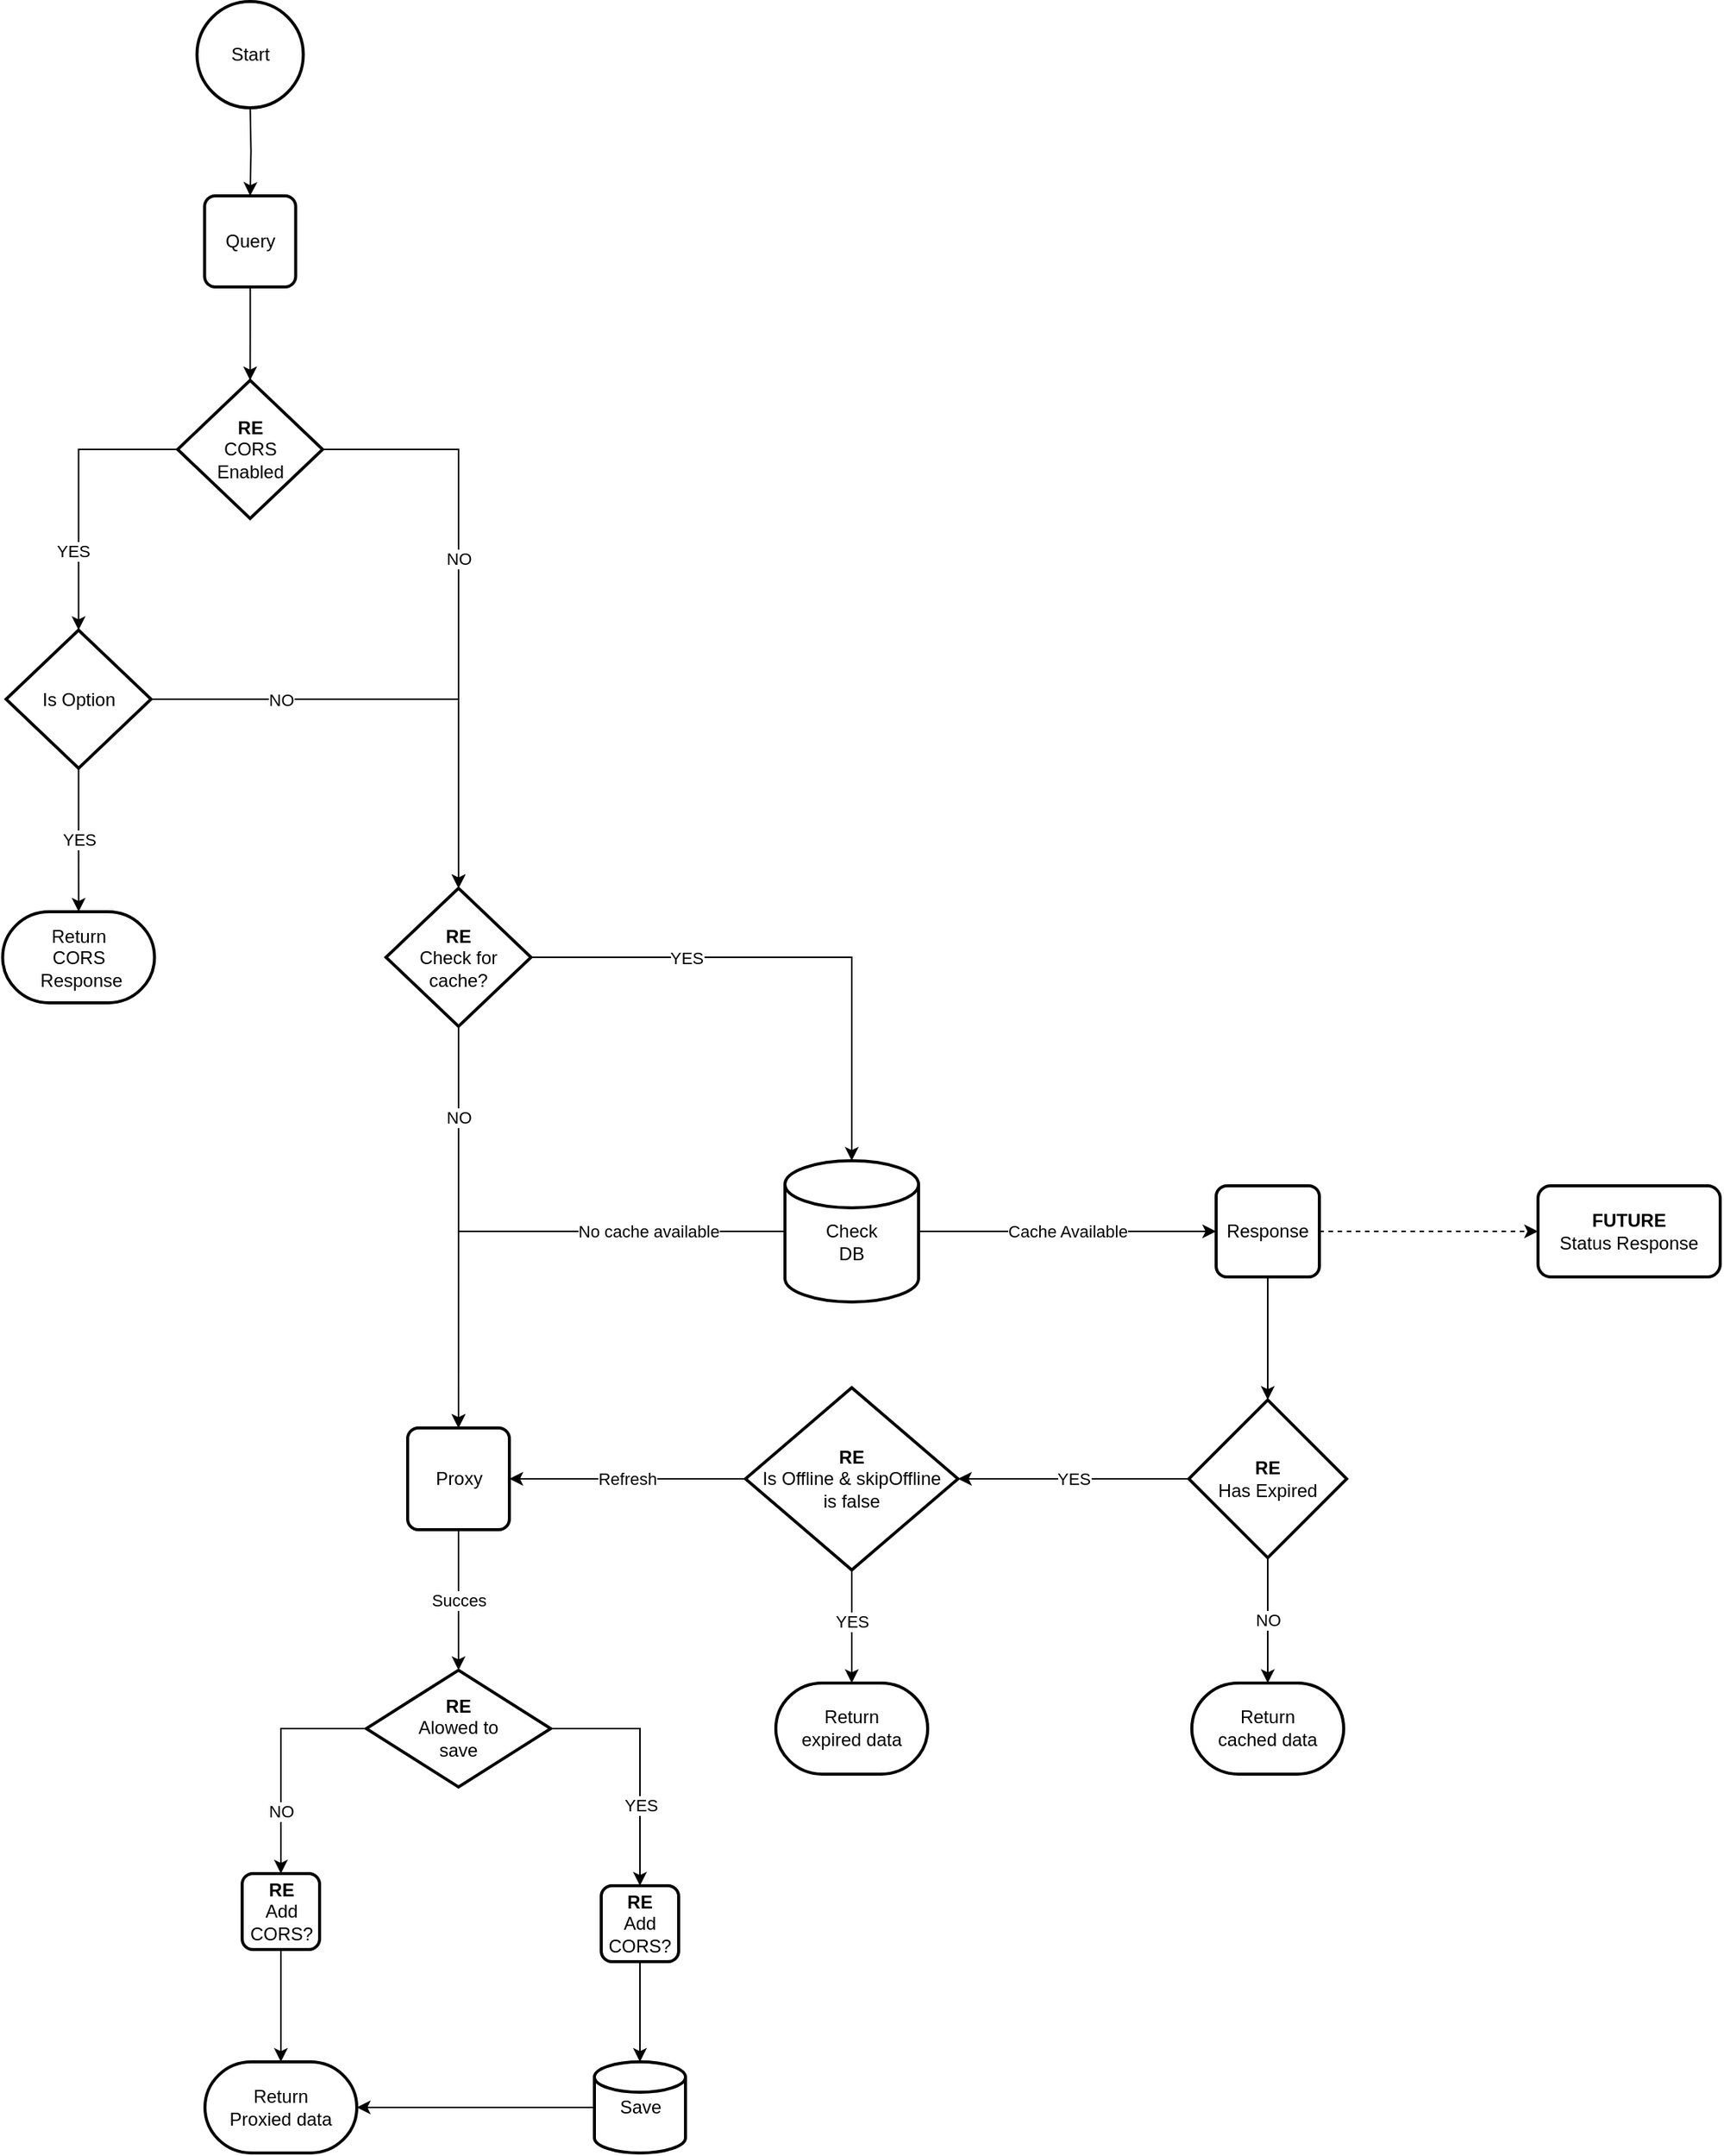 <mxfile version="13.9.2" type="device"><diagram id="1i_RMGBzlBQ8hYiU2TvA" name="Page-1"><mxGraphModel dx="1826" dy="1689" grid="0" gridSize="10" guides="1" tooltips="1" connect="1" arrows="1" fold="1" page="0" pageScale="1" pageWidth="827" pageHeight="1169" math="0" shadow="0"><root><mxCell id="0"/><mxCell id="1" parent="0"/><mxCell id="BQqs-tZpnuXwx3Nf0wGq-3" value="" style="edgeStyle=orthogonalEdgeStyle;rounded=0;orthogonalLoop=1;jettySize=auto;html=1;entryX=0.5;entryY=0;entryDx=0;entryDy=0;" parent="1" target="BQqs-tZpnuXwx3Nf0wGq-4" edge="1"><mxGeometry relative="1" as="geometry"><mxPoint x="-14.25" y="-412" as="sourcePoint"/><mxPoint x="-13.25" y="-2" as="targetPoint"/></mxGeometry></mxCell><mxCell id="BQqs-tZpnuXwx3Nf0wGq-1" value="&lt;div&gt;Start&lt;/div&gt;" style="strokeWidth=2;html=1;shape=mxgraph.flowchart.start_2;whiteSpace=wrap;" parent="1" vertex="1"><mxGeometry x="-49.25" y="-480" width="70" height="70" as="geometry"/></mxCell><mxCell id="BQqs-tZpnuXwx3Nf0wGq-7" value="NO" style="edgeStyle=orthogonalEdgeStyle;rounded=0;orthogonalLoop=1;jettySize=auto;html=1;" parent="1" source="BQqs-tZpnuXwx3Nf0wGq-66" target="BQqs-tZpnuXwx3Nf0wGq-6" edge="1"><mxGeometry x="0.001" y="-72" relative="1" as="geometry"><mxPoint x="123" y="186" as="sourcePoint"/><mxPoint x="72" y="-72" as="offset"/></mxGeometry></mxCell><mxCell id="BQqs-tZpnuXwx3Nf0wGq-4" value="&lt;div&gt;Query&lt;/div&gt;" style="rounded=1;whiteSpace=wrap;html=1;absoluteArcSize=1;arcSize=14;strokeWidth=2;" parent="1" vertex="1"><mxGeometry x="-44.25" y="-352" width="60" height="60" as="geometry"/></mxCell><mxCell id="BQqs-tZpnuXwx3Nf0wGq-47" value="Succes" style="edgeStyle=orthogonalEdgeStyle;rounded=0;orthogonalLoop=1;jettySize=auto;html=1;entryX=0.5;entryY=0;entryDx=0;entryDy=0;" parent="1" source="BQqs-tZpnuXwx3Nf0wGq-6" target="BQqs-tZpnuXwx3Nf0wGq-48" edge="1"><mxGeometry relative="1" as="geometry"><mxPoint x="123" y="580" as="targetPoint"/></mxGeometry></mxCell><mxCell id="BQqs-tZpnuXwx3Nf0wGq-6" value="Proxy" style="rounded=1;whiteSpace=wrap;html=1;absoluteArcSize=1;arcSize=14;strokeWidth=2;" parent="1" vertex="1"><mxGeometry x="89.5" y="459.5" width="67" height="67" as="geometry"/></mxCell><mxCell id="BQqs-tZpnuXwx3Nf0wGq-33" style="edgeStyle=orthogonalEdgeStyle;rounded=0;orthogonalLoop=1;jettySize=auto;html=1;entryX=1;entryY=0.5;entryDx=0;entryDy=0;entryPerimeter=0;" parent="1" source="BQqs-tZpnuXwx3Nf0wGq-8" target="BQqs-tZpnuXwx3Nf0wGq-31" edge="1"><mxGeometry relative="1" as="geometry"><Array as="points"><mxPoint x="173" y="907"/><mxPoint x="173" y="907"/></Array></mxGeometry></mxCell><mxCell id="BQqs-tZpnuXwx3Nf0wGq-8" value="Save" style="strokeWidth=2;html=1;shape=mxgraph.flowchart.database;whiteSpace=wrap;" parent="1" vertex="1"><mxGeometry x="212.5" y="877" width="60" height="60" as="geometry"/></mxCell><mxCell id="BQqs-tZpnuXwx3Nf0wGq-16" value="" style="edgeStyle=orthogonalEdgeStyle;rounded=0;orthogonalLoop=1;jettySize=auto;html=1;" parent="1" source="BQqs-tZpnuXwx3Nf0wGq-13" target="BQqs-tZpnuXwx3Nf0wGq-15" edge="1"><mxGeometry relative="1" as="geometry"/></mxCell><mxCell id="BQqs-tZpnuXwx3Nf0wGq-63" value="" style="edgeStyle=orthogonalEdgeStyle;rounded=0;orthogonalLoop=1;jettySize=auto;html=1;dashed=1;" parent="1" source="BQqs-tZpnuXwx3Nf0wGq-13" target="BQqs-tZpnuXwx3Nf0wGq-62" edge="1"><mxGeometry relative="1" as="geometry"/></mxCell><mxCell id="BQqs-tZpnuXwx3Nf0wGq-13" value="Response" style="rounded=1;whiteSpace=wrap;html=1;absoluteArcSize=1;arcSize=14;strokeWidth=2;" parent="1" vertex="1"><mxGeometry x="622" y="300" width="68" height="60" as="geometry"/></mxCell><mxCell id="BQqs-tZpnuXwx3Nf0wGq-21" value="YES" style="edgeStyle=orthogonalEdgeStyle;rounded=0;orthogonalLoop=1;jettySize=auto;html=1;entryX=0.5;entryY=0;entryDx=0;entryDy=0;entryPerimeter=0;" parent="1" source="BQqs-tZpnuXwx3Nf0wGq-58" target="BQqs-tZpnuXwx3Nf0wGq-30" edge="1"><mxGeometry x="-0.081" relative="1" as="geometry"><mxPoint x="660.5" y="613" as="targetPoint"/><mxPoint as="offset"/></mxGeometry></mxCell><mxCell id="BQqs-tZpnuXwx3Nf0wGq-41" value="NO" style="edgeStyle=orthogonalEdgeStyle;rounded=0;orthogonalLoop=1;jettySize=auto;html=1;" parent="1" source="BQqs-tZpnuXwx3Nf0wGq-15" target="BQqs-tZpnuXwx3Nf0wGq-35" edge="1"><mxGeometry relative="1" as="geometry"/></mxCell><mxCell id="BQqs-tZpnuXwx3Nf0wGq-60" value="YES" style="edgeStyle=orthogonalEdgeStyle;rounded=0;orthogonalLoop=1;jettySize=auto;html=1;" parent="1" source="BQqs-tZpnuXwx3Nf0wGq-15" target="BQqs-tZpnuXwx3Nf0wGq-58" edge="1"><mxGeometry relative="1" as="geometry"/></mxCell><mxCell id="BQqs-tZpnuXwx3Nf0wGq-15" value="&lt;b&gt;RE&lt;/b&gt;&lt;br&gt;Has Expired" style="rhombus;whiteSpace=wrap;html=1;rounded=1;strokeWidth=2;arcSize=0;" parent="1" vertex="1"><mxGeometry x="604" y="441" width="104" height="104" as="geometry"/></mxCell><mxCell id="BQqs-tZpnuXwx3Nf0wGq-34" value="Cache Available" style="edgeStyle=orthogonalEdgeStyle;rounded=0;orthogonalLoop=1;jettySize=auto;html=1;entryX=0;entryY=0.5;entryDx=0;entryDy=0;exitX=1;exitY=0.5;exitDx=0;exitDy=0;exitPerimeter=0;" parent="1" source="BQqs-tZpnuXwx3Nf0wGq-51" target="BQqs-tZpnuXwx3Nf0wGq-13" edge="1"><mxGeometry relative="1" as="geometry"><mxPoint x="421" y="330" as="sourcePoint"/></mxGeometry></mxCell><mxCell id="BQqs-tZpnuXwx3Nf0wGq-38" style="edgeStyle=orthogonalEdgeStyle;rounded=0;orthogonalLoop=1;jettySize=auto;html=1;exitX=0;exitY=0.5;exitDx=0;exitDy=0;exitPerimeter=0;" parent="1" source="BQqs-tZpnuXwx3Nf0wGq-51" target="BQqs-tZpnuXwx3Nf0wGq-6" edge="1"><mxGeometry relative="1" as="geometry"><mxPoint x="341" y="330" as="sourcePoint"/></mxGeometry></mxCell><mxCell id="BQqs-tZpnuXwx3Nf0wGq-39" value="No cache available" style="edgeLabel;html=1;align=center;verticalAlign=middle;resizable=0;points=[];" parent="BQqs-tZpnuXwx3Nf0wGq-38" vertex="1" connectable="0"><mxGeometry x="-0.475" y="4" relative="1" as="geometry"><mxPoint y="-4" as="offset"/></mxGeometry></mxCell><mxCell id="BQqs-tZpnuXwx3Nf0wGq-25" value="YES" style="edgeStyle=orthogonalEdgeStyle;rounded=0;orthogonalLoop=1;jettySize=auto;html=1;entryX=0.5;entryY=0;entryDx=0;entryDy=0;entryPerimeter=0;exitX=1;exitY=0.5;exitDx=0;exitDy=0;" parent="1" source="BQqs-tZpnuXwx3Nf0wGq-66" target="BQqs-tZpnuXwx3Nf0wGq-51" edge="1"><mxGeometry x="-0.408" relative="1" as="geometry"><mxPoint x="140" y="230" as="sourcePoint"/><mxPoint x="381" y="290" as="targetPoint"/><mxPoint as="offset"/></mxGeometry></mxCell><mxCell id="BQqs-tZpnuXwx3Nf0wGq-27" value="&lt;div&gt;Return&lt;br&gt;CORS&lt;/div&gt;&amp;nbsp;Response" style="strokeWidth=2;html=1;shape=mxgraph.flowchart.terminator;whiteSpace=wrap;" parent="1" vertex="1"><mxGeometry x="-177.25" y="119.5" width="100" height="60" as="geometry"/></mxCell><mxCell id="BQqs-tZpnuXwx3Nf0wGq-30" value="&lt;div&gt;Return&lt;/div&gt;&lt;div&gt; expired data&lt;br&gt;&lt;/div&gt;" style="strokeWidth=2;html=1;shape=mxgraph.flowchart.terminator;whiteSpace=wrap;" parent="1" vertex="1"><mxGeometry x="332" y="627.49" width="100" height="60" as="geometry"/></mxCell><mxCell id="BQqs-tZpnuXwx3Nf0wGq-31" value="&lt;div&gt;Return &lt;br&gt;&lt;/div&gt;&lt;div&gt;Proxied data&lt;/div&gt;" style="strokeWidth=2;html=1;shape=mxgraph.flowchart.terminator;whiteSpace=wrap;" parent="1" vertex="1"><mxGeometry x="-44" y="877" width="100" height="60" as="geometry"/></mxCell><mxCell id="BQqs-tZpnuXwx3Nf0wGq-35" value="&lt;div&gt;Return &lt;br&gt;&lt;/div&gt;&lt;div&gt;cached data&lt;/div&gt;" style="strokeWidth=2;html=1;shape=mxgraph.flowchart.terminator;whiteSpace=wrap;" parent="1" vertex="1"><mxGeometry x="606" y="627.49" width="100" height="60" as="geometry"/></mxCell><mxCell id="BQqs-tZpnuXwx3Nf0wGq-73" value="" style="edgeStyle=orthogonalEdgeStyle;rounded=0;orthogonalLoop=1;jettySize=auto;html=1;" parent="1" source="BQqs-tZpnuXwx3Nf0wGq-36" target="BQqs-tZpnuXwx3Nf0wGq-72" edge="1"><mxGeometry relative="1" as="geometry"/></mxCell><mxCell id="BQqs-tZpnuXwx3Nf0wGq-74" value="YES" style="edgeLabel;html=1;align=center;verticalAlign=middle;resizable=0;points=[];" parent="BQqs-tZpnuXwx3Nf0wGq-73" vertex="1" connectable="0"><mxGeometry x="-0.26" y="3" relative="1" as="geometry"><mxPoint x="-6.8" y="64.2" as="offset"/></mxGeometry></mxCell><mxCell id="BQqs-tZpnuXwx3Nf0wGq-75" value="NO" style="edgeStyle=orthogonalEdgeStyle;rounded=0;orthogonalLoop=1;jettySize=auto;html=1;" parent="1" source="BQqs-tZpnuXwx3Nf0wGq-36" target="BQqs-tZpnuXwx3Nf0wGq-66" edge="1"><mxGeometry x="-0.146" relative="1" as="geometry"><mxPoint as="offset"/></mxGeometry></mxCell><mxCell id="BQqs-tZpnuXwx3Nf0wGq-36" value="&lt;b&gt;RE&lt;/b&gt;&lt;br&gt;&lt;div&gt;CORS &lt;br&gt;&lt;/div&gt;&lt;div&gt;Enabled&lt;/div&gt;" style="rhombus;whiteSpace=wrap;html=1;rounded=1;strokeWidth=2;arcSize=0;" parent="1" vertex="1"><mxGeometry x="-62" y="-230.5" width="95.5" height="91" as="geometry"/></mxCell><mxCell id="BQqs-tZpnuXwx3Nf0wGq-37" value="" style="edgeStyle=orthogonalEdgeStyle;rounded=0;orthogonalLoop=1;jettySize=auto;html=1;" parent="1" source="BQqs-tZpnuXwx3Nf0wGq-4" target="BQqs-tZpnuXwx3Nf0wGq-36" edge="1"><mxGeometry relative="1" as="geometry"><mxPoint x="-13.25" y="-154" as="sourcePoint"/><mxPoint x="-13.25" y="148" as="targetPoint"/></mxGeometry></mxCell><mxCell id="BQqs-tZpnuXwx3Nf0wGq-49" value="" style="edgeStyle=orthogonalEdgeStyle;rounded=0;orthogonalLoop=1;jettySize=auto;html=1;entryX=0.5;entryY=0;entryDx=0;entryDy=0;entryPerimeter=0;" parent="1" source="BQqs-tZpnuXwx3Nf0wGq-55" target="BQqs-tZpnuXwx3Nf0wGq-8" edge="1"><mxGeometry x="0.257" relative="1" as="geometry"><mxPoint as="offset"/></mxGeometry></mxCell><mxCell id="BQqs-tZpnuXwx3Nf0wGq-50" value="" style="edgeStyle=orthogonalEdgeStyle;rounded=0;orthogonalLoop=1;jettySize=auto;html=1;entryX=0.5;entryY=0;entryDx=0;entryDy=0;entryPerimeter=0;" parent="1" source="BQqs-tZpnuXwx3Nf0wGq-52" target="BQqs-tZpnuXwx3Nf0wGq-31" edge="1"><mxGeometry x="0.276" relative="1" as="geometry"><mxPoint as="offset"/></mxGeometry></mxCell><mxCell id="BQqs-tZpnuXwx3Nf0wGq-48" value="&lt;b&gt;RE&lt;/b&gt;&lt;br&gt;Alowed to&lt;br&gt;save" style="rhombus;whiteSpace=wrap;html=1;rounded=1;strokeWidth=2;arcSize=0;" parent="1" vertex="1"><mxGeometry x="62.25" y="619" width="121.5" height="76.99" as="geometry"/></mxCell><mxCell id="BQqs-tZpnuXwx3Nf0wGq-51" value="&lt;div&gt;&lt;br&gt;&lt;/div&gt;&lt;div&gt;Check&lt;/div&gt;DB" style="strokeWidth=2;html=1;shape=mxgraph.flowchart.database;whiteSpace=wrap;" parent="1" vertex="1"><mxGeometry x="338" y="283.5" width="88" height="93" as="geometry"/></mxCell><mxCell id="BQqs-tZpnuXwx3Nf0wGq-52" value="&lt;b&gt;RE&lt;/b&gt;&lt;br&gt;Add CORS?" style="rounded=1;whiteSpace=wrap;html=1;absoluteArcSize=1;arcSize=14;strokeWidth=2;" parent="1" vertex="1"><mxGeometry x="-19.5" y="753" width="51" height="50" as="geometry"/></mxCell><mxCell id="BQqs-tZpnuXwx3Nf0wGq-53" value="NO" style="edgeStyle=orthogonalEdgeStyle;rounded=0;orthogonalLoop=1;jettySize=auto;html=1;entryX=0.5;entryY=0;entryDx=0;entryDy=0;entryPerimeter=0;exitX=0;exitY=0.5;exitDx=0;exitDy=0;" parent="1" source="BQqs-tZpnuXwx3Nf0wGq-48" target="BQqs-tZpnuXwx3Nf0wGq-52" edge="1"><mxGeometry x="0.463" relative="1" as="geometry"><mxPoint x="54" y="652" as="sourcePoint"/><mxPoint x="6" y="877" as="targetPoint"/><mxPoint as="offset"/></mxGeometry></mxCell><mxCell id="BQqs-tZpnuXwx3Nf0wGq-55" value="&lt;b&gt;RE&lt;/b&gt;&lt;br&gt;Add CORS?" style="rounded=1;whiteSpace=wrap;html=1;absoluteArcSize=1;arcSize=14;strokeWidth=2;" parent="1" vertex="1"><mxGeometry x="217" y="761" width="51" height="50" as="geometry"/></mxCell><mxCell id="BQqs-tZpnuXwx3Nf0wGq-56" value="YES" style="edgeStyle=orthogonalEdgeStyle;rounded=0;orthogonalLoop=1;jettySize=auto;html=1;entryX=0.5;entryY=0;entryDx=0;entryDy=0;entryPerimeter=0;" parent="1" source="BQqs-tZpnuXwx3Nf0wGq-48" target="BQqs-tZpnuXwx3Nf0wGq-55" edge="1"><mxGeometry x="0.348" relative="1" as="geometry"><mxPoint x="192" y="652" as="sourcePoint"/><mxPoint x="244" y="877" as="targetPoint"/><mxPoint as="offset"/></mxGeometry></mxCell><mxCell id="BQqs-tZpnuXwx3Nf0wGq-61" value="Refresh" style="edgeStyle=orthogonalEdgeStyle;rounded=0;orthogonalLoop=1;jettySize=auto;html=1;entryX=1;entryY=0.5;entryDx=0;entryDy=0;" parent="1" source="BQqs-tZpnuXwx3Nf0wGq-58" target="BQqs-tZpnuXwx3Nf0wGq-6" edge="1"><mxGeometry relative="1" as="geometry"/></mxCell><mxCell id="BQqs-tZpnuXwx3Nf0wGq-58" value="&lt;b&gt;RE&lt;/b&gt;&lt;br&gt;Is Offline &amp;amp; skipOffline&lt;br&gt;is false" style="rhombus;whiteSpace=wrap;html=1;rounded=1;strokeWidth=2;arcSize=0;" parent="1" vertex="1"><mxGeometry x="312" y="433" width="140" height="120" as="geometry"/></mxCell><mxCell id="BQqs-tZpnuXwx3Nf0wGq-62" value="&lt;b&gt;FUTURE&lt;/b&gt;&lt;br&gt;Status Response" style="whiteSpace=wrap;html=1;rounded=1;strokeWidth=2;arcSize=14;" parent="1" vertex="1"><mxGeometry x="834" y="300" width="120" height="60" as="geometry"/></mxCell><mxCell id="BQqs-tZpnuXwx3Nf0wGq-66" value="&lt;b&gt;RE&lt;/b&gt;&lt;br&gt;&lt;div&gt;Check for &lt;br&gt;&lt;/div&gt;&lt;div&gt;cache?&lt;/div&gt;" style="rhombus;whiteSpace=wrap;html=1;rounded=1;strokeWidth=2;arcSize=0;" parent="1" vertex="1"><mxGeometry x="75.25" y="104" width="95.5" height="91" as="geometry"/></mxCell><mxCell id="BQqs-tZpnuXwx3Nf0wGq-76" value="NO" style="edgeStyle=orthogonalEdgeStyle;rounded=0;orthogonalLoop=1;jettySize=auto;html=1;entryX=0.5;entryY=0;entryDx=0;entryDy=0;" parent="1" source="BQqs-tZpnuXwx3Nf0wGq-72" target="BQqs-tZpnuXwx3Nf0wGq-66" edge="1"><mxGeometry x="-0.483" relative="1" as="geometry"><mxPoint x="1" as="offset"/></mxGeometry></mxCell><mxCell id="BQqs-tZpnuXwx3Nf0wGq-77" value="YES" style="edgeStyle=orthogonalEdgeStyle;rounded=0;orthogonalLoop=1;jettySize=auto;html=1;" parent="1" source="BQqs-tZpnuXwx3Nf0wGq-72" target="BQqs-tZpnuXwx3Nf0wGq-27" edge="1"><mxGeometry relative="1" as="geometry"/></mxCell><mxCell id="BQqs-tZpnuXwx3Nf0wGq-72" value="Is Option" style="rhombus;whiteSpace=wrap;html=1;rounded=1;strokeWidth=2;arcSize=0;" parent="1" vertex="1"><mxGeometry x="-175" y="-66" width="95.5" height="91" as="geometry"/></mxCell></root></mxGraphModel></diagram></mxfile>